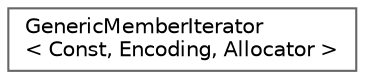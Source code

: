 digraph "Graphical Class Hierarchy"
{
 // LATEX_PDF_SIZE
  bgcolor="transparent";
  edge [fontname=Helvetica,fontsize=10,labelfontname=Helvetica,labelfontsize=10];
  node [fontname=Helvetica,fontsize=10,shape=box,height=0.2,width=0.4];
  rankdir="LR";
  Node0 [id="Node000000",label="GenericMemberIterator\l\< Const, Encoding, Allocator \>",height=0.2,width=0.4,color="grey40", fillcolor="white", style="filled",URL="$class_generic_member_iterator.html",tooltip="(Constant) member iterator for a JSON object value"];
}

